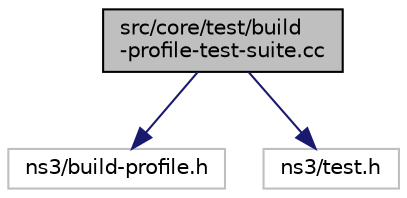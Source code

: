 digraph "src/core/test/build-profile-test-suite.cc"
{
 // LATEX_PDF_SIZE
  edge [fontname="Helvetica",fontsize="10",labelfontname="Helvetica",labelfontsize="10"];
  node [fontname="Helvetica",fontsize="10",shape=record];
  Node1 [label="src/core/test/build\l-profile-test-suite.cc",height=0.2,width=0.4,color="black", fillcolor="grey75", style="filled", fontcolor="black",tooltip="NS_BUILD_PROFILE macros test suite."];
  Node1 -> Node2 [color="midnightblue",fontsize="10",style="solid",fontname="Helvetica"];
  Node2 [label="ns3/build-profile.h",height=0.2,width=0.4,color="grey75", fillcolor="white", style="filled",tooltip=" "];
  Node1 -> Node3 [color="midnightblue",fontsize="10",style="solid",fontname="Helvetica"];
  Node3 [label="ns3/test.h",height=0.2,width=0.4,color="grey75", fillcolor="white", style="filled",tooltip=" "];
}
